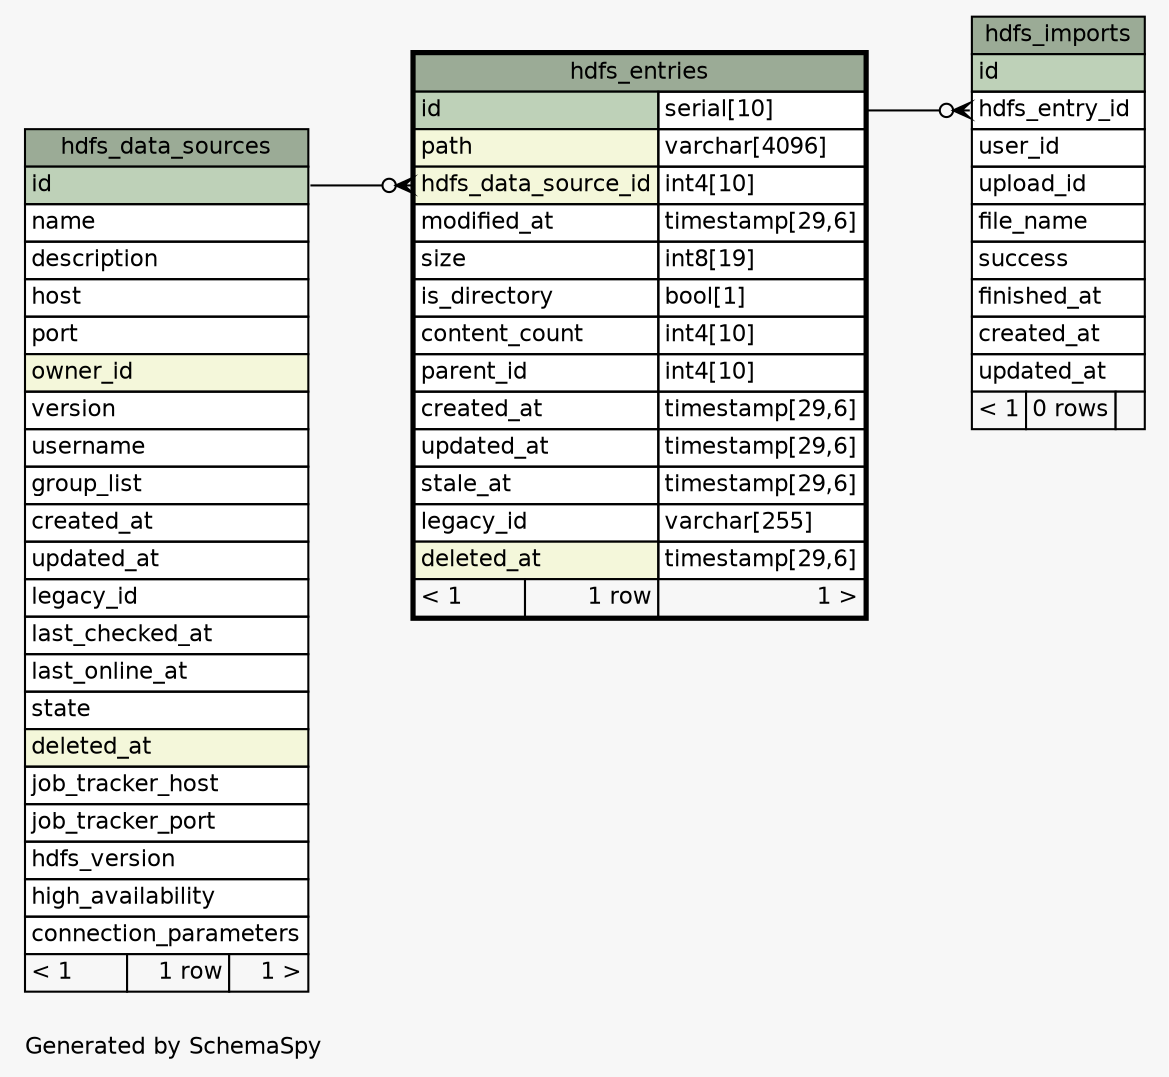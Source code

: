 // dot 2.36.0 on Mac OS X 10.10
// SchemaSpy rev 590
digraph "oneDegreeRelationshipsDiagram" {
  graph [
    rankdir="RL"
    bgcolor="#f7f7f7"
    label="\nGenerated by SchemaSpy"
    labeljust="l"
    nodesep="0.18"
    ranksep="0.46"
    fontname="Helvetica"
    fontsize="11"
  ];
  node [
    fontname="Helvetica"
    fontsize="11"
    shape="plaintext"
  ];
  edge [
    arrowsize="0.8"
  ];
  "hdfs_entries":"hdfs_data_source_id":w -> "hdfs_data_sources":"id":e [arrowhead=none dir=back arrowtail=crowodot];
  "hdfs_imports":"hdfs_entry_id":w -> "hdfs_entries":"id.type":e [arrowhead=none dir=back arrowtail=crowodot];
  "hdfs_data_sources" [
    label=<
    <TABLE BORDER="0" CELLBORDER="1" CELLSPACING="0" BGCOLOR="#ffffff">
      <TR><TD COLSPAN="3" BGCOLOR="#9bab96" ALIGN="CENTER">hdfs_data_sources</TD></TR>
      <TR><TD PORT="id" COLSPAN="3" BGCOLOR="#bed1b8" ALIGN="LEFT">id</TD></TR>
      <TR><TD PORT="name" COLSPAN="3" ALIGN="LEFT">name</TD></TR>
      <TR><TD PORT="description" COLSPAN="3" ALIGN="LEFT">description</TD></TR>
      <TR><TD PORT="host" COLSPAN="3" ALIGN="LEFT">host</TD></TR>
      <TR><TD PORT="port" COLSPAN="3" ALIGN="LEFT">port</TD></TR>
      <TR><TD PORT="owner_id" COLSPAN="3" BGCOLOR="#f4f7da" ALIGN="LEFT">owner_id</TD></TR>
      <TR><TD PORT="version" COLSPAN="3" ALIGN="LEFT">version</TD></TR>
      <TR><TD PORT="username" COLSPAN="3" ALIGN="LEFT">username</TD></TR>
      <TR><TD PORT="group_list" COLSPAN="3" ALIGN="LEFT">group_list</TD></TR>
      <TR><TD PORT="created_at" COLSPAN="3" ALIGN="LEFT">created_at</TD></TR>
      <TR><TD PORT="updated_at" COLSPAN="3" ALIGN="LEFT">updated_at</TD></TR>
      <TR><TD PORT="legacy_id" COLSPAN="3" ALIGN="LEFT">legacy_id</TD></TR>
      <TR><TD PORT="last_checked_at" COLSPAN="3" ALIGN="LEFT">last_checked_at</TD></TR>
      <TR><TD PORT="last_online_at" COLSPAN="3" ALIGN="LEFT">last_online_at</TD></TR>
      <TR><TD PORT="state" COLSPAN="3" ALIGN="LEFT">state</TD></TR>
      <TR><TD PORT="deleted_at" COLSPAN="3" BGCOLOR="#f4f7da" ALIGN="LEFT">deleted_at</TD></TR>
      <TR><TD PORT="job_tracker_host" COLSPAN="3" ALIGN="LEFT">job_tracker_host</TD></TR>
      <TR><TD PORT="job_tracker_port" COLSPAN="3" ALIGN="LEFT">job_tracker_port</TD></TR>
      <TR><TD PORT="hdfs_version" COLSPAN="3" ALIGN="LEFT">hdfs_version</TD></TR>
      <TR><TD PORT="high_availability" COLSPAN="3" ALIGN="LEFT">high_availability</TD></TR>
      <TR><TD PORT="connection_parameters" COLSPAN="3" ALIGN="LEFT">connection_parameters</TD></TR>
      <TR><TD ALIGN="LEFT" BGCOLOR="#f7f7f7">&lt; 1</TD><TD ALIGN="RIGHT" BGCOLOR="#f7f7f7">1 row</TD><TD ALIGN="RIGHT" BGCOLOR="#f7f7f7">1 &gt;</TD></TR>
    </TABLE>>
    URL="hdfs_data_sources.html"
    tooltip="hdfs_data_sources"
  ];
  "hdfs_entries" [
    label=<
    <TABLE BORDER="2" CELLBORDER="1" CELLSPACING="0" BGCOLOR="#ffffff">
      <TR><TD COLSPAN="3" BGCOLOR="#9bab96" ALIGN="CENTER">hdfs_entries</TD></TR>
      <TR><TD PORT="id" COLSPAN="2" BGCOLOR="#bed1b8" ALIGN="LEFT">id</TD><TD PORT="id.type" ALIGN="LEFT">serial[10]</TD></TR>
      <TR><TD PORT="path" COLSPAN="2" BGCOLOR="#f4f7da" ALIGN="LEFT">path</TD><TD PORT="path.type" ALIGN="LEFT">varchar[4096]</TD></TR>
      <TR><TD PORT="hdfs_data_source_id" COLSPAN="2" BGCOLOR="#f4f7da" ALIGN="LEFT">hdfs_data_source_id</TD><TD PORT="hdfs_data_source_id.type" ALIGN="LEFT">int4[10]</TD></TR>
      <TR><TD PORT="modified_at" COLSPAN="2" ALIGN="LEFT">modified_at</TD><TD PORT="modified_at.type" ALIGN="LEFT">timestamp[29,6]</TD></TR>
      <TR><TD PORT="size" COLSPAN="2" ALIGN="LEFT">size</TD><TD PORT="size.type" ALIGN="LEFT">int8[19]</TD></TR>
      <TR><TD PORT="is_directory" COLSPAN="2" ALIGN="LEFT">is_directory</TD><TD PORT="is_directory.type" ALIGN="LEFT">bool[1]</TD></TR>
      <TR><TD PORT="content_count" COLSPAN="2" ALIGN="LEFT">content_count</TD><TD PORT="content_count.type" ALIGN="LEFT">int4[10]</TD></TR>
      <TR><TD PORT="parent_id" COLSPAN="2" ALIGN="LEFT">parent_id</TD><TD PORT="parent_id.type" ALIGN="LEFT">int4[10]</TD></TR>
      <TR><TD PORT="created_at" COLSPAN="2" ALIGN="LEFT">created_at</TD><TD PORT="created_at.type" ALIGN="LEFT">timestamp[29,6]</TD></TR>
      <TR><TD PORT="updated_at" COLSPAN="2" ALIGN="LEFT">updated_at</TD><TD PORT="updated_at.type" ALIGN="LEFT">timestamp[29,6]</TD></TR>
      <TR><TD PORT="stale_at" COLSPAN="2" ALIGN="LEFT">stale_at</TD><TD PORT="stale_at.type" ALIGN="LEFT">timestamp[29,6]</TD></TR>
      <TR><TD PORT="legacy_id" COLSPAN="2" ALIGN="LEFT">legacy_id</TD><TD PORT="legacy_id.type" ALIGN="LEFT">varchar[255]</TD></TR>
      <TR><TD PORT="deleted_at" COLSPAN="2" BGCOLOR="#f4f7da" ALIGN="LEFT">deleted_at</TD><TD PORT="deleted_at.type" ALIGN="LEFT">timestamp[29,6]</TD></TR>
      <TR><TD ALIGN="LEFT" BGCOLOR="#f7f7f7">&lt; 1</TD><TD ALIGN="RIGHT" BGCOLOR="#f7f7f7">1 row</TD><TD ALIGN="RIGHT" BGCOLOR="#f7f7f7">1 &gt;</TD></TR>
    </TABLE>>
    URL="hdfs_entries.html"
    tooltip="hdfs_entries"
  ];
  "hdfs_imports" [
    label=<
    <TABLE BORDER="0" CELLBORDER="1" CELLSPACING="0" BGCOLOR="#ffffff">
      <TR><TD COLSPAN="3" BGCOLOR="#9bab96" ALIGN="CENTER">hdfs_imports</TD></TR>
      <TR><TD PORT="id" COLSPAN="3" BGCOLOR="#bed1b8" ALIGN="LEFT">id</TD></TR>
      <TR><TD PORT="hdfs_entry_id" COLSPAN="3" ALIGN="LEFT">hdfs_entry_id</TD></TR>
      <TR><TD PORT="user_id" COLSPAN="3" ALIGN="LEFT">user_id</TD></TR>
      <TR><TD PORT="upload_id" COLSPAN="3" ALIGN="LEFT">upload_id</TD></TR>
      <TR><TD PORT="file_name" COLSPAN="3" ALIGN="LEFT">file_name</TD></TR>
      <TR><TD PORT="success" COLSPAN="3" ALIGN="LEFT">success</TD></TR>
      <TR><TD PORT="finished_at" COLSPAN="3" ALIGN="LEFT">finished_at</TD></TR>
      <TR><TD PORT="created_at" COLSPAN="3" ALIGN="LEFT">created_at</TD></TR>
      <TR><TD PORT="updated_at" COLSPAN="3" ALIGN="LEFT">updated_at</TD></TR>
      <TR><TD ALIGN="LEFT" BGCOLOR="#f7f7f7">&lt; 1</TD><TD ALIGN="RIGHT" BGCOLOR="#f7f7f7">0 rows</TD><TD ALIGN="RIGHT" BGCOLOR="#f7f7f7">  </TD></TR>
    </TABLE>>
    URL="hdfs_imports.html"
    tooltip="hdfs_imports"
  ];
}
